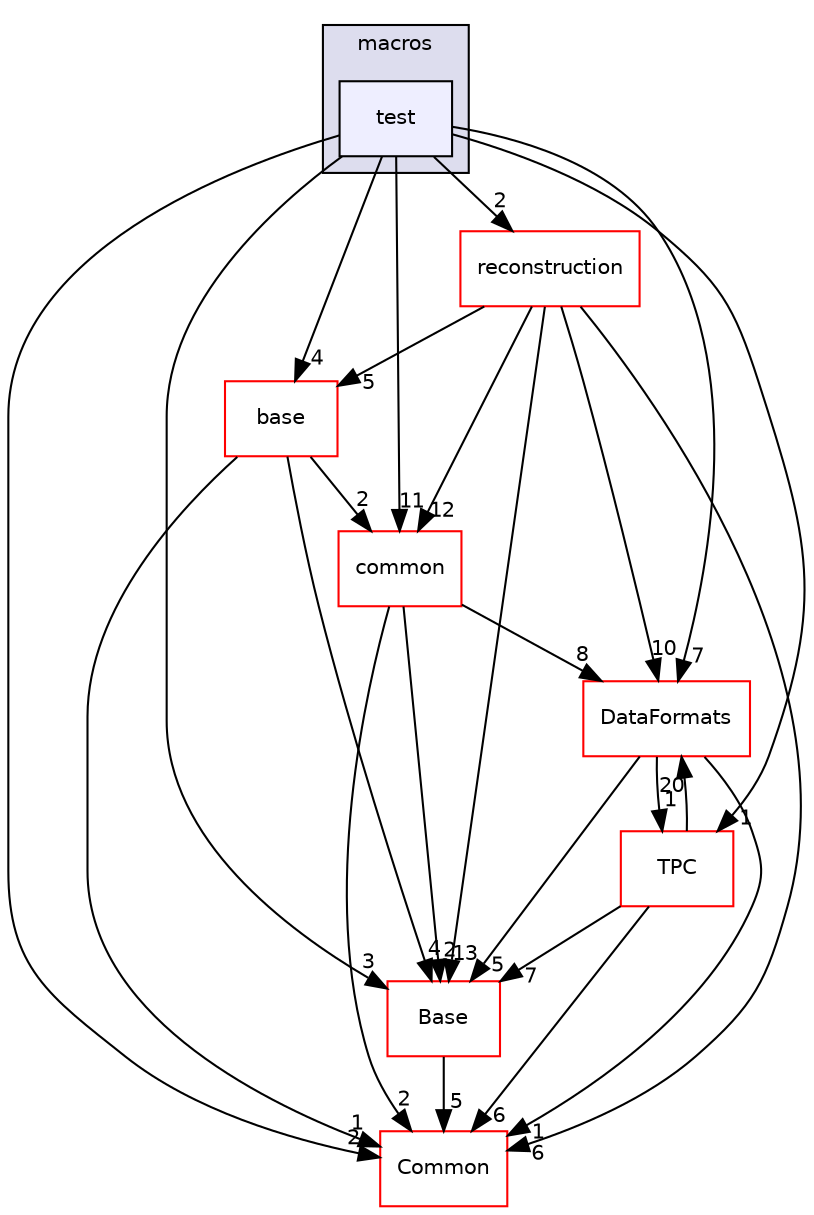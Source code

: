 digraph "/home/travis/build/AliceO2Group/AliceO2/Detectors/ITSMFT/ITS/macros/test" {
  bgcolor=transparent;
  compound=true
  node [ fontsize="10", fontname="Helvetica"];
  edge [ labelfontsize="10", labelfontname="Helvetica"];
  subgraph clusterdir_d1915fc52ae3a2d414030e7b83b60b4d {
    graph [ bgcolor="#ddddee", pencolor="black", label="macros" fontname="Helvetica", fontsize="10", URL="dir_d1915fc52ae3a2d414030e7b83b60b4d.html"]
  dir_2182485e2bad8012cf176841f5534402 [shape=box, label="test", style="filled", fillcolor="#eeeeff", pencolor="black", URL="dir_2182485e2bad8012cf176841f5534402.html"];
  }
  dir_eedff867f3c4e67d20b227cb6e0f96ab [shape=box label="base" color="red" URL="dir_eedff867f3c4e67d20b227cb6e0f96ab.html"];
  dir_4ab6b4cc6a7edbff49100e9123df213f [shape=box label="Common" color="red" URL="dir_4ab6b4cc6a7edbff49100e9123df213f.html"];
  dir_a597e8e061b11201a1dff411feb10d0b [shape=box label="TPC" color="red" URL="dir_a597e8e061b11201a1dff411feb10d0b.html"];
  dir_37c90836491b695b472bf98d1be8336b [shape=box label="Base" color="red" URL="dir_37c90836491b695b472bf98d1be8336b.html"];
  dir_85bf31a2e8d306e7598ffcb73f8df6bf [shape=box label="common" color="red" URL="dir_85bf31a2e8d306e7598ffcb73f8df6bf.html"];
  dir_5125ceb2b58f632ed0a3019fe2d5cbbc [shape=box label="reconstruction" color="red" URL="dir_5125ceb2b58f632ed0a3019fe2d5cbbc.html"];
  dir_2171f7ec022c5423887b07c69b2f5b48 [shape=box label="DataFormats" color="red" URL="dir_2171f7ec022c5423887b07c69b2f5b48.html"];
  dir_eedff867f3c4e67d20b227cb6e0f96ab->dir_4ab6b4cc6a7edbff49100e9123df213f [headlabel="1", labeldistance=1.5 headhref="dir_000135_000016.html"];
  dir_eedff867f3c4e67d20b227cb6e0f96ab->dir_37c90836491b695b472bf98d1be8336b [headlabel="4", labeldistance=1.5 headhref="dir_000135_000057.html"];
  dir_eedff867f3c4e67d20b227cb6e0f96ab->dir_85bf31a2e8d306e7598ffcb73f8df6bf [headlabel="2", labeldistance=1.5 headhref="dir_000135_000116.html"];
  dir_a597e8e061b11201a1dff411feb10d0b->dir_4ab6b4cc6a7edbff49100e9123df213f [headlabel="6", labeldistance=1.5 headhref="dir_000069_000016.html"];
  dir_a597e8e061b11201a1dff411feb10d0b->dir_37c90836491b695b472bf98d1be8336b [headlabel="7", labeldistance=1.5 headhref="dir_000069_000057.html"];
  dir_a597e8e061b11201a1dff411feb10d0b->dir_2171f7ec022c5423887b07c69b2f5b48 [headlabel="20", labeldistance=1.5 headhref="dir_000069_000032.html"];
  dir_37c90836491b695b472bf98d1be8336b->dir_4ab6b4cc6a7edbff49100e9123df213f [headlabel="5", labeldistance=1.5 headhref="dir_000057_000016.html"];
  dir_2182485e2bad8012cf176841f5534402->dir_eedff867f3c4e67d20b227cb6e0f96ab [headlabel="4", labeldistance=1.5 headhref="dir_000149_000135.html"];
  dir_2182485e2bad8012cf176841f5534402->dir_4ab6b4cc6a7edbff49100e9123df213f [headlabel="2", labeldistance=1.5 headhref="dir_000149_000016.html"];
  dir_2182485e2bad8012cf176841f5534402->dir_a597e8e061b11201a1dff411feb10d0b [headlabel="1", labeldistance=1.5 headhref="dir_000149_000069.html"];
  dir_2182485e2bad8012cf176841f5534402->dir_37c90836491b695b472bf98d1be8336b [headlabel="3", labeldistance=1.5 headhref="dir_000149_000057.html"];
  dir_2182485e2bad8012cf176841f5534402->dir_85bf31a2e8d306e7598ffcb73f8df6bf [headlabel="11", labeldistance=1.5 headhref="dir_000149_000116.html"];
  dir_2182485e2bad8012cf176841f5534402->dir_5125ceb2b58f632ed0a3019fe2d5cbbc [headlabel="2", labeldistance=1.5 headhref="dir_000149_000151.html"];
  dir_2182485e2bad8012cf176841f5534402->dir_2171f7ec022c5423887b07c69b2f5b48 [headlabel="7", labeldistance=1.5 headhref="dir_000149_000032.html"];
  dir_85bf31a2e8d306e7598ffcb73f8df6bf->dir_4ab6b4cc6a7edbff49100e9123df213f [headlabel="2", labeldistance=1.5 headhref="dir_000116_000016.html"];
  dir_85bf31a2e8d306e7598ffcb73f8df6bf->dir_37c90836491b695b472bf98d1be8336b [headlabel="2", labeldistance=1.5 headhref="dir_000116_000057.html"];
  dir_85bf31a2e8d306e7598ffcb73f8df6bf->dir_2171f7ec022c5423887b07c69b2f5b48 [headlabel="8", labeldistance=1.5 headhref="dir_000116_000032.html"];
  dir_5125ceb2b58f632ed0a3019fe2d5cbbc->dir_eedff867f3c4e67d20b227cb6e0f96ab [headlabel="5", labeldistance=1.5 headhref="dir_000151_000135.html"];
  dir_5125ceb2b58f632ed0a3019fe2d5cbbc->dir_4ab6b4cc6a7edbff49100e9123df213f [headlabel="6", labeldistance=1.5 headhref="dir_000151_000016.html"];
  dir_5125ceb2b58f632ed0a3019fe2d5cbbc->dir_37c90836491b695b472bf98d1be8336b [headlabel="13", labeldistance=1.5 headhref="dir_000151_000057.html"];
  dir_5125ceb2b58f632ed0a3019fe2d5cbbc->dir_85bf31a2e8d306e7598ffcb73f8df6bf [headlabel="12", labeldistance=1.5 headhref="dir_000151_000116.html"];
  dir_5125ceb2b58f632ed0a3019fe2d5cbbc->dir_2171f7ec022c5423887b07c69b2f5b48 [headlabel="10", labeldistance=1.5 headhref="dir_000151_000032.html"];
  dir_2171f7ec022c5423887b07c69b2f5b48->dir_4ab6b4cc6a7edbff49100e9123df213f [headlabel="1", labeldistance=1.5 headhref="dir_000032_000016.html"];
  dir_2171f7ec022c5423887b07c69b2f5b48->dir_a597e8e061b11201a1dff411feb10d0b [headlabel="1", labeldistance=1.5 headhref="dir_000032_000069.html"];
  dir_2171f7ec022c5423887b07c69b2f5b48->dir_37c90836491b695b472bf98d1be8336b [headlabel="5", labeldistance=1.5 headhref="dir_000032_000057.html"];
}
